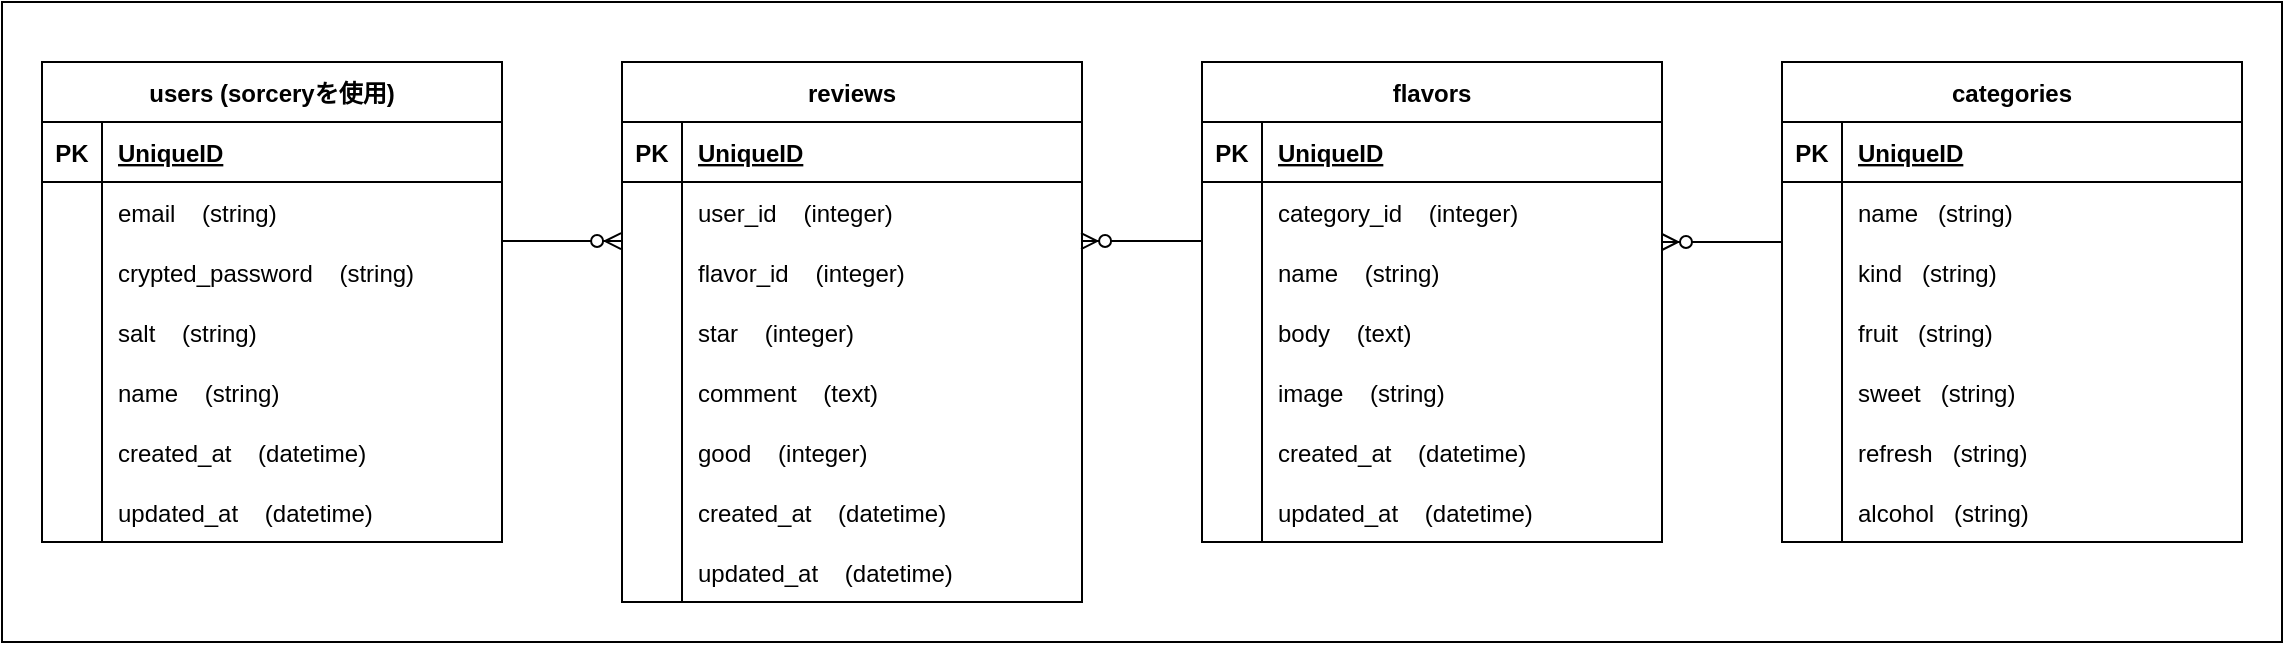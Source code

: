 <mxfile version="16.4.5" type="google"><diagram id="pyQnsarluznxmNqSWdu6" name="ページ1"><mxGraphModel dx="2033" dy="695" grid="1" gridSize="10" guides="1" tooltips="1" connect="1" arrows="1" fold="1" page="1" pageScale="1" pageWidth="850" pageHeight="1100" math="0" shadow="0"><root><mxCell id="0"/><mxCell id="1" parent="0"/><mxCell id="0B9AMl10x7TVLz3s3YBJ-32" value="" style="rounded=0;whiteSpace=wrap;html=1;" parent="1" vertex="1"><mxGeometry x="-720" y="200" width="1140" height="320" as="geometry"/></mxCell><mxCell id="3UgFdCjBH6M-l3Sjfm5i-1" value="users (sorceryを使用)" style="shape=table;startSize=30;container=1;collapsible=1;childLayout=tableLayout;fixedRows=1;rowLines=0;fontStyle=1;align=center;resizeLast=1;" parent="1" vertex="1"><mxGeometry x="-700" y="230" width="230" height="240" as="geometry"/></mxCell><mxCell id="3UgFdCjBH6M-l3Sjfm5i-2" value="" style="shape=tableRow;horizontal=0;startSize=0;swimlaneHead=0;swimlaneBody=0;fillColor=none;collapsible=0;dropTarget=0;points=[[0,0.5],[1,0.5]];portConstraint=eastwest;top=0;left=0;right=0;bottom=1;" parent="3UgFdCjBH6M-l3Sjfm5i-1" vertex="1"><mxGeometry y="30" width="230" height="30" as="geometry"/></mxCell><mxCell id="3UgFdCjBH6M-l3Sjfm5i-3" value="PK" style="shape=partialRectangle;connectable=0;fillColor=none;top=0;left=0;bottom=0;right=0;fontStyle=1;overflow=hidden;" parent="3UgFdCjBH6M-l3Sjfm5i-2" vertex="1"><mxGeometry width="30" height="30" as="geometry"><mxRectangle width="30" height="30" as="alternateBounds"/></mxGeometry></mxCell><mxCell id="3UgFdCjBH6M-l3Sjfm5i-4" value="UniqueID" style="shape=partialRectangle;connectable=0;fillColor=none;top=0;left=0;bottom=0;right=0;align=left;spacingLeft=6;fontStyle=5;overflow=hidden;" parent="3UgFdCjBH6M-l3Sjfm5i-2" vertex="1"><mxGeometry x="30" width="200" height="30" as="geometry"><mxRectangle width="200" height="30" as="alternateBounds"/></mxGeometry></mxCell><mxCell id="3UgFdCjBH6M-l3Sjfm5i-5" value="" style="shape=tableRow;horizontal=0;startSize=0;swimlaneHead=0;swimlaneBody=0;fillColor=none;collapsible=0;dropTarget=0;points=[[0,0.5],[1,0.5]];portConstraint=eastwest;top=0;left=0;right=0;bottom=0;" parent="3UgFdCjBH6M-l3Sjfm5i-1" vertex="1"><mxGeometry y="60" width="230" height="30" as="geometry"/></mxCell><mxCell id="3UgFdCjBH6M-l3Sjfm5i-6" value="" style="shape=partialRectangle;connectable=0;fillColor=none;top=0;left=0;bottom=0;right=0;editable=1;overflow=hidden;" parent="3UgFdCjBH6M-l3Sjfm5i-5" vertex="1"><mxGeometry width="30" height="30" as="geometry"><mxRectangle width="30" height="30" as="alternateBounds"/></mxGeometry></mxCell><mxCell id="3UgFdCjBH6M-l3Sjfm5i-7" value="email    (string)" style="shape=partialRectangle;connectable=0;fillColor=none;top=0;left=0;bottom=0;right=0;align=left;spacingLeft=6;overflow=hidden;" parent="3UgFdCjBH6M-l3Sjfm5i-5" vertex="1"><mxGeometry x="30" width="200" height="30" as="geometry"><mxRectangle width="200" height="30" as="alternateBounds"/></mxGeometry></mxCell><mxCell id="3UgFdCjBH6M-l3Sjfm5i-8" value="" style="shape=tableRow;horizontal=0;startSize=0;swimlaneHead=0;swimlaneBody=0;fillColor=none;collapsible=0;dropTarget=0;points=[[0,0.5],[1,0.5]];portConstraint=eastwest;top=0;left=0;right=0;bottom=0;" parent="3UgFdCjBH6M-l3Sjfm5i-1" vertex="1"><mxGeometry y="90" width="230" height="30" as="geometry"/></mxCell><mxCell id="3UgFdCjBH6M-l3Sjfm5i-9" value="" style="shape=partialRectangle;connectable=0;fillColor=none;top=0;left=0;bottom=0;right=0;editable=1;overflow=hidden;" parent="3UgFdCjBH6M-l3Sjfm5i-8" vertex="1"><mxGeometry width="30" height="30" as="geometry"><mxRectangle width="30" height="30" as="alternateBounds"/></mxGeometry></mxCell><mxCell id="3UgFdCjBH6M-l3Sjfm5i-10" value="crypted_password    (string)" style="shape=partialRectangle;connectable=0;fillColor=none;top=0;left=0;bottom=0;right=0;align=left;spacingLeft=6;overflow=hidden;" parent="3UgFdCjBH6M-l3Sjfm5i-8" vertex="1"><mxGeometry x="30" width="200" height="30" as="geometry"><mxRectangle width="200" height="30" as="alternateBounds"/></mxGeometry></mxCell><mxCell id="3UgFdCjBH6M-l3Sjfm5i-11" value="" style="shape=tableRow;horizontal=0;startSize=0;swimlaneHead=0;swimlaneBody=0;fillColor=none;collapsible=0;dropTarget=0;points=[[0,0.5],[1,0.5]];portConstraint=eastwest;top=0;left=0;right=0;bottom=0;" parent="3UgFdCjBH6M-l3Sjfm5i-1" vertex="1"><mxGeometry y="120" width="230" height="30" as="geometry"/></mxCell><mxCell id="3UgFdCjBH6M-l3Sjfm5i-12" value="" style="shape=partialRectangle;connectable=0;fillColor=none;top=0;left=0;bottom=0;right=0;editable=1;overflow=hidden;" parent="3UgFdCjBH6M-l3Sjfm5i-11" vertex="1"><mxGeometry width="30" height="30" as="geometry"><mxRectangle width="30" height="30" as="alternateBounds"/></mxGeometry></mxCell><mxCell id="3UgFdCjBH6M-l3Sjfm5i-13" value="salt    (string)" style="shape=partialRectangle;connectable=0;fillColor=none;top=0;left=0;bottom=0;right=0;align=left;spacingLeft=6;overflow=hidden;" parent="3UgFdCjBH6M-l3Sjfm5i-11" vertex="1"><mxGeometry x="30" width="200" height="30" as="geometry"><mxRectangle width="200" height="30" as="alternateBounds"/></mxGeometry></mxCell><mxCell id="3UgFdCjBH6M-l3Sjfm5i-14" value="" style="shape=tableRow;horizontal=0;startSize=0;swimlaneHead=0;swimlaneBody=0;fillColor=none;collapsible=0;dropTarget=0;points=[[0,0.5],[1,0.5]];portConstraint=eastwest;top=0;left=0;right=0;bottom=0;" parent="3UgFdCjBH6M-l3Sjfm5i-1" vertex="1"><mxGeometry y="150" width="230" height="30" as="geometry"/></mxCell><mxCell id="3UgFdCjBH6M-l3Sjfm5i-15" value="" style="shape=partialRectangle;connectable=0;fillColor=none;top=0;left=0;bottom=0;right=0;editable=1;overflow=hidden;" parent="3UgFdCjBH6M-l3Sjfm5i-14" vertex="1"><mxGeometry width="30" height="30" as="geometry"><mxRectangle width="30" height="30" as="alternateBounds"/></mxGeometry></mxCell><mxCell id="3UgFdCjBH6M-l3Sjfm5i-16" value="name    (string)" style="shape=partialRectangle;connectable=0;fillColor=none;top=0;left=0;bottom=0;right=0;align=left;spacingLeft=6;overflow=hidden;" parent="3UgFdCjBH6M-l3Sjfm5i-14" vertex="1"><mxGeometry x="30" width="200" height="30" as="geometry"><mxRectangle width="200" height="30" as="alternateBounds"/></mxGeometry></mxCell><mxCell id="3UgFdCjBH6M-l3Sjfm5i-17" value="" style="shape=tableRow;horizontal=0;startSize=0;swimlaneHead=0;swimlaneBody=0;fillColor=none;collapsible=0;dropTarget=0;points=[[0,0.5],[1,0.5]];portConstraint=eastwest;top=0;left=0;right=0;bottom=0;" parent="3UgFdCjBH6M-l3Sjfm5i-1" vertex="1"><mxGeometry y="180" width="230" height="30" as="geometry"/></mxCell><mxCell id="3UgFdCjBH6M-l3Sjfm5i-18" value="" style="shape=partialRectangle;connectable=0;fillColor=none;top=0;left=0;bottom=0;right=0;editable=1;overflow=hidden;" parent="3UgFdCjBH6M-l3Sjfm5i-17" vertex="1"><mxGeometry width="30" height="30" as="geometry"><mxRectangle width="30" height="30" as="alternateBounds"/></mxGeometry></mxCell><mxCell id="3UgFdCjBH6M-l3Sjfm5i-19" value="created_at    (datetime)" style="shape=partialRectangle;connectable=0;fillColor=none;top=0;left=0;bottom=0;right=0;align=left;spacingLeft=6;overflow=hidden;" parent="3UgFdCjBH6M-l3Sjfm5i-17" vertex="1"><mxGeometry x="30" width="200" height="30" as="geometry"><mxRectangle width="200" height="30" as="alternateBounds"/></mxGeometry></mxCell><mxCell id="3UgFdCjBH6M-l3Sjfm5i-20" value="" style="shape=tableRow;horizontal=0;startSize=0;swimlaneHead=0;swimlaneBody=0;fillColor=none;collapsible=0;dropTarget=0;points=[[0,0.5],[1,0.5]];portConstraint=eastwest;top=0;left=0;right=0;bottom=0;" parent="3UgFdCjBH6M-l3Sjfm5i-1" vertex="1"><mxGeometry y="210" width="230" height="30" as="geometry"/></mxCell><mxCell id="3UgFdCjBH6M-l3Sjfm5i-21" value="" style="shape=partialRectangle;connectable=0;fillColor=none;top=0;left=0;bottom=0;right=0;editable=1;overflow=hidden;" parent="3UgFdCjBH6M-l3Sjfm5i-20" vertex="1"><mxGeometry width="30" height="30" as="geometry"><mxRectangle width="30" height="30" as="alternateBounds"/></mxGeometry></mxCell><mxCell id="3UgFdCjBH6M-l3Sjfm5i-22" value="updated_at    (datetime)" style="shape=partialRectangle;connectable=0;fillColor=none;top=0;left=0;bottom=0;right=0;align=left;spacingLeft=6;overflow=hidden;" parent="3UgFdCjBH6M-l3Sjfm5i-20" vertex="1"><mxGeometry x="30" width="200" height="30" as="geometry"><mxRectangle width="200" height="30" as="alternateBounds"/></mxGeometry></mxCell><mxCell id="3UgFdCjBH6M-l3Sjfm5i-23" value="reviews" style="shape=table;startSize=30;container=1;collapsible=1;childLayout=tableLayout;fixedRows=1;rowLines=0;fontStyle=1;align=center;resizeLast=1;" parent="1" vertex="1"><mxGeometry x="-410" y="230" width="230" height="270" as="geometry"/></mxCell><mxCell id="3UgFdCjBH6M-l3Sjfm5i-24" value="" style="shape=tableRow;horizontal=0;startSize=0;swimlaneHead=0;swimlaneBody=0;fillColor=none;collapsible=0;dropTarget=0;points=[[0,0.5],[1,0.5]];portConstraint=eastwest;top=0;left=0;right=0;bottom=1;" parent="3UgFdCjBH6M-l3Sjfm5i-23" vertex="1"><mxGeometry y="30" width="230" height="30" as="geometry"/></mxCell><mxCell id="3UgFdCjBH6M-l3Sjfm5i-25" value="PK" style="shape=partialRectangle;connectable=0;fillColor=none;top=0;left=0;bottom=0;right=0;fontStyle=1;overflow=hidden;" parent="3UgFdCjBH6M-l3Sjfm5i-24" vertex="1"><mxGeometry width="30" height="30" as="geometry"><mxRectangle width="30" height="30" as="alternateBounds"/></mxGeometry></mxCell><mxCell id="3UgFdCjBH6M-l3Sjfm5i-26" value="UniqueID" style="shape=partialRectangle;connectable=0;fillColor=none;top=0;left=0;bottom=0;right=0;align=left;spacingLeft=6;fontStyle=5;overflow=hidden;" parent="3UgFdCjBH6M-l3Sjfm5i-24" vertex="1"><mxGeometry x="30" width="200" height="30" as="geometry"><mxRectangle width="200" height="30" as="alternateBounds"/></mxGeometry></mxCell><mxCell id="3UgFdCjBH6M-l3Sjfm5i-27" value="" style="shape=tableRow;horizontal=0;startSize=0;swimlaneHead=0;swimlaneBody=0;fillColor=none;collapsible=0;dropTarget=0;points=[[0,0.5],[1,0.5]];portConstraint=eastwest;top=0;left=0;right=0;bottom=0;" parent="3UgFdCjBH6M-l3Sjfm5i-23" vertex="1"><mxGeometry y="60" width="230" height="30" as="geometry"/></mxCell><mxCell id="3UgFdCjBH6M-l3Sjfm5i-28" value="" style="shape=partialRectangle;connectable=0;fillColor=none;top=0;left=0;bottom=0;right=0;editable=1;overflow=hidden;" parent="3UgFdCjBH6M-l3Sjfm5i-27" vertex="1"><mxGeometry width="30" height="30" as="geometry"><mxRectangle width="30" height="30" as="alternateBounds"/></mxGeometry></mxCell><mxCell id="3UgFdCjBH6M-l3Sjfm5i-29" value="user_id    (integer)" style="shape=partialRectangle;connectable=0;fillColor=none;top=0;left=0;bottom=0;right=0;align=left;spacingLeft=6;overflow=hidden;" parent="3UgFdCjBH6M-l3Sjfm5i-27" vertex="1"><mxGeometry x="30" width="200" height="30" as="geometry"><mxRectangle width="200" height="30" as="alternateBounds"/></mxGeometry></mxCell><mxCell id="3UgFdCjBH6M-l3Sjfm5i-162" value="" style="shape=tableRow;horizontal=0;startSize=0;swimlaneHead=0;swimlaneBody=0;fillColor=none;collapsible=0;dropTarget=0;points=[[0,0.5],[1,0.5]];portConstraint=eastwest;top=0;left=0;right=0;bottom=0;" parent="3UgFdCjBH6M-l3Sjfm5i-23" vertex="1"><mxGeometry y="90" width="230" height="30" as="geometry"/></mxCell><mxCell id="3UgFdCjBH6M-l3Sjfm5i-163" value="" style="shape=partialRectangle;connectable=0;fillColor=none;top=0;left=0;bottom=0;right=0;editable=1;overflow=hidden;" parent="3UgFdCjBH6M-l3Sjfm5i-162" vertex="1"><mxGeometry width="30" height="30" as="geometry"><mxRectangle width="30" height="30" as="alternateBounds"/></mxGeometry></mxCell><mxCell id="3UgFdCjBH6M-l3Sjfm5i-164" value="flavor_id    (integer)" style="shape=partialRectangle;connectable=0;fillColor=none;top=0;left=0;bottom=0;right=0;align=left;spacingLeft=6;overflow=hidden;" parent="3UgFdCjBH6M-l3Sjfm5i-162" vertex="1"><mxGeometry x="30" width="200" height="30" as="geometry"><mxRectangle width="200" height="30" as="alternateBounds"/></mxGeometry></mxCell><mxCell id="3UgFdCjBH6M-l3Sjfm5i-30" value="" style="shape=tableRow;horizontal=0;startSize=0;swimlaneHead=0;swimlaneBody=0;fillColor=none;collapsible=0;dropTarget=0;points=[[0,0.5],[1,0.5]];portConstraint=eastwest;top=0;left=0;right=0;bottom=0;" parent="3UgFdCjBH6M-l3Sjfm5i-23" vertex="1"><mxGeometry y="120" width="230" height="30" as="geometry"/></mxCell><mxCell id="3UgFdCjBH6M-l3Sjfm5i-31" value="" style="shape=partialRectangle;connectable=0;fillColor=none;top=0;left=0;bottom=0;right=0;editable=1;overflow=hidden;" parent="3UgFdCjBH6M-l3Sjfm5i-30" vertex="1"><mxGeometry width="30" height="30" as="geometry"><mxRectangle width="30" height="30" as="alternateBounds"/></mxGeometry></mxCell><mxCell id="3UgFdCjBH6M-l3Sjfm5i-32" value="star    (integer)" style="shape=partialRectangle;connectable=0;fillColor=none;top=0;left=0;bottom=0;right=0;align=left;spacingLeft=6;overflow=hidden;" parent="3UgFdCjBH6M-l3Sjfm5i-30" vertex="1"><mxGeometry x="30" width="200" height="30" as="geometry"><mxRectangle width="200" height="30" as="alternateBounds"/></mxGeometry></mxCell><mxCell id="3UgFdCjBH6M-l3Sjfm5i-33" value="" style="shape=tableRow;horizontal=0;startSize=0;swimlaneHead=0;swimlaneBody=0;fillColor=none;collapsible=0;dropTarget=0;points=[[0,0.5],[1,0.5]];portConstraint=eastwest;top=0;left=0;right=0;bottom=0;" parent="3UgFdCjBH6M-l3Sjfm5i-23" vertex="1"><mxGeometry y="150" width="230" height="30" as="geometry"/></mxCell><mxCell id="3UgFdCjBH6M-l3Sjfm5i-34" value="" style="shape=partialRectangle;connectable=0;fillColor=none;top=0;left=0;bottom=0;right=0;editable=1;overflow=hidden;" parent="3UgFdCjBH6M-l3Sjfm5i-33" vertex="1"><mxGeometry width="30" height="30" as="geometry"><mxRectangle width="30" height="30" as="alternateBounds"/></mxGeometry></mxCell><mxCell id="3UgFdCjBH6M-l3Sjfm5i-35" value="comment    (text)" style="shape=partialRectangle;connectable=0;fillColor=none;top=0;left=0;bottom=0;right=0;align=left;spacingLeft=6;overflow=hidden;" parent="3UgFdCjBH6M-l3Sjfm5i-33" vertex="1"><mxGeometry x="30" width="200" height="30" as="geometry"><mxRectangle width="200" height="30" as="alternateBounds"/></mxGeometry></mxCell><mxCell id="KPNPJ7cwacLhnNweOB_g-2" value="" style="shape=tableRow;horizontal=0;startSize=0;swimlaneHead=0;swimlaneBody=0;fillColor=none;collapsible=0;dropTarget=0;points=[[0,0.5],[1,0.5]];portConstraint=eastwest;top=0;left=0;right=0;bottom=0;" parent="3UgFdCjBH6M-l3Sjfm5i-23" vertex="1"><mxGeometry y="180" width="230" height="30" as="geometry"/></mxCell><mxCell id="KPNPJ7cwacLhnNweOB_g-3" value="" style="shape=partialRectangle;connectable=0;fillColor=none;top=0;left=0;bottom=0;right=0;editable=1;overflow=hidden;" parent="KPNPJ7cwacLhnNweOB_g-2" vertex="1"><mxGeometry width="30" height="30" as="geometry"><mxRectangle width="30" height="30" as="alternateBounds"/></mxGeometry></mxCell><mxCell id="KPNPJ7cwacLhnNweOB_g-4" value="good    (integer)" style="shape=partialRectangle;connectable=0;fillColor=none;top=0;left=0;bottom=0;right=0;align=left;spacingLeft=6;overflow=hidden;" parent="KPNPJ7cwacLhnNweOB_g-2" vertex="1"><mxGeometry x="30" width="200" height="30" as="geometry"><mxRectangle width="200" height="30" as="alternateBounds"/></mxGeometry></mxCell><mxCell id="pmSXeLYcrV_QseaVhzgW-1" value="" style="shape=tableRow;horizontal=0;startSize=0;swimlaneHead=0;swimlaneBody=0;fillColor=none;collapsible=0;dropTarget=0;points=[[0,0.5],[1,0.5]];portConstraint=eastwest;top=0;left=0;right=0;bottom=0;" parent="3UgFdCjBH6M-l3Sjfm5i-23" vertex="1"><mxGeometry y="210" width="230" height="30" as="geometry"/></mxCell><mxCell id="pmSXeLYcrV_QseaVhzgW-2" value="" style="shape=partialRectangle;connectable=0;fillColor=none;top=0;left=0;bottom=0;right=0;editable=1;overflow=hidden;" parent="pmSXeLYcrV_QseaVhzgW-1" vertex="1"><mxGeometry width="30" height="30" as="geometry"><mxRectangle width="30" height="30" as="alternateBounds"/></mxGeometry></mxCell><mxCell id="pmSXeLYcrV_QseaVhzgW-3" value="created_at    (datetime)" style="shape=partialRectangle;connectable=0;fillColor=none;top=0;left=0;bottom=0;right=0;align=left;spacingLeft=6;overflow=hidden;" parent="pmSXeLYcrV_QseaVhzgW-1" vertex="1"><mxGeometry x="30" width="200" height="30" as="geometry"><mxRectangle width="200" height="30" as="alternateBounds"/></mxGeometry></mxCell><mxCell id="pmSXeLYcrV_QseaVhzgW-4" value="" style="shape=tableRow;horizontal=0;startSize=0;swimlaneHead=0;swimlaneBody=0;fillColor=none;collapsible=0;dropTarget=0;points=[[0,0.5],[1,0.5]];portConstraint=eastwest;top=0;left=0;right=0;bottom=0;" parent="3UgFdCjBH6M-l3Sjfm5i-23" vertex="1"><mxGeometry y="240" width="230" height="30" as="geometry"/></mxCell><mxCell id="pmSXeLYcrV_QseaVhzgW-5" value="" style="shape=partialRectangle;connectable=0;fillColor=none;top=0;left=0;bottom=0;right=0;editable=1;overflow=hidden;" parent="pmSXeLYcrV_QseaVhzgW-4" vertex="1"><mxGeometry width="30" height="30" as="geometry"><mxRectangle width="30" height="30" as="alternateBounds"/></mxGeometry></mxCell><mxCell id="pmSXeLYcrV_QseaVhzgW-6" value="updated_at    (datetime)" style="shape=partialRectangle;connectable=0;fillColor=none;top=0;left=0;bottom=0;right=0;align=left;spacingLeft=6;overflow=hidden;" parent="pmSXeLYcrV_QseaVhzgW-4" vertex="1"><mxGeometry x="30" width="200" height="30" as="geometry"><mxRectangle width="200" height="30" as="alternateBounds"/></mxGeometry></mxCell><mxCell id="3UgFdCjBH6M-l3Sjfm5i-80" value="flavors" style="shape=table;startSize=30;container=1;collapsible=1;childLayout=tableLayout;fixedRows=1;rowLines=0;fontStyle=1;align=center;resizeLast=1;" parent="1" vertex="1"><mxGeometry x="-120" y="230" width="230" height="240" as="geometry"/></mxCell><mxCell id="3UgFdCjBH6M-l3Sjfm5i-81" value="" style="shape=tableRow;horizontal=0;startSize=0;swimlaneHead=0;swimlaneBody=0;fillColor=none;collapsible=0;dropTarget=0;points=[[0,0.5],[1,0.5]];portConstraint=eastwest;top=0;left=0;right=0;bottom=1;" parent="3UgFdCjBH6M-l3Sjfm5i-80" vertex="1"><mxGeometry y="30" width="230" height="30" as="geometry"/></mxCell><mxCell id="3UgFdCjBH6M-l3Sjfm5i-82" value="PK" style="shape=partialRectangle;connectable=0;fillColor=none;top=0;left=0;bottom=0;right=0;fontStyle=1;overflow=hidden;" parent="3UgFdCjBH6M-l3Sjfm5i-81" vertex="1"><mxGeometry width="30" height="30" as="geometry"><mxRectangle width="30" height="30" as="alternateBounds"/></mxGeometry></mxCell><mxCell id="3UgFdCjBH6M-l3Sjfm5i-83" value="UniqueID" style="shape=partialRectangle;connectable=0;fillColor=none;top=0;left=0;bottom=0;right=0;align=left;spacingLeft=6;fontStyle=5;overflow=hidden;" parent="3UgFdCjBH6M-l3Sjfm5i-81" vertex="1"><mxGeometry x="30" width="200" height="30" as="geometry"><mxRectangle width="200" height="30" as="alternateBounds"/></mxGeometry></mxCell><mxCell id="3UgFdCjBH6M-l3Sjfm5i-84" value="" style="shape=tableRow;horizontal=0;startSize=0;swimlaneHead=0;swimlaneBody=0;fillColor=none;collapsible=0;dropTarget=0;points=[[0,0.5],[1,0.5]];portConstraint=eastwest;top=0;left=0;right=0;bottom=0;" parent="3UgFdCjBH6M-l3Sjfm5i-80" vertex="1"><mxGeometry y="60" width="230" height="30" as="geometry"/></mxCell><mxCell id="3UgFdCjBH6M-l3Sjfm5i-85" value="" style="shape=partialRectangle;connectable=0;fillColor=none;top=0;left=0;bottom=0;right=0;editable=1;overflow=hidden;" parent="3UgFdCjBH6M-l3Sjfm5i-84" vertex="1"><mxGeometry width="30" height="30" as="geometry"><mxRectangle width="30" height="30" as="alternateBounds"/></mxGeometry></mxCell><mxCell id="3UgFdCjBH6M-l3Sjfm5i-86" value="category_id    (integer)" style="shape=partialRectangle;connectable=0;fillColor=none;top=0;left=0;bottom=0;right=0;align=left;spacingLeft=6;overflow=hidden;" parent="3UgFdCjBH6M-l3Sjfm5i-84" vertex="1"><mxGeometry x="30" width="200" height="30" as="geometry"><mxRectangle width="200" height="30" as="alternateBounds"/></mxGeometry></mxCell><mxCell id="pmSXeLYcrV_QseaVhzgW-7" value="" style="shape=tableRow;horizontal=0;startSize=0;swimlaneHead=0;swimlaneBody=0;fillColor=none;collapsible=0;dropTarget=0;points=[[0,0.5],[1,0.5]];portConstraint=eastwest;top=0;left=0;right=0;bottom=0;" parent="3UgFdCjBH6M-l3Sjfm5i-80" vertex="1"><mxGeometry y="90" width="230" height="30" as="geometry"/></mxCell><mxCell id="pmSXeLYcrV_QseaVhzgW-8" value="" style="shape=partialRectangle;connectable=0;fillColor=none;top=0;left=0;bottom=0;right=0;editable=1;overflow=hidden;" parent="pmSXeLYcrV_QseaVhzgW-7" vertex="1"><mxGeometry width="30" height="30" as="geometry"><mxRectangle width="30" height="30" as="alternateBounds"/></mxGeometry></mxCell><mxCell id="pmSXeLYcrV_QseaVhzgW-9" value="name    (string)" style="shape=partialRectangle;connectable=0;fillColor=none;top=0;left=0;bottom=0;right=0;align=left;spacingLeft=6;overflow=hidden;" parent="pmSXeLYcrV_QseaVhzgW-7" vertex="1"><mxGeometry x="30" width="200" height="30" as="geometry"><mxRectangle width="200" height="30" as="alternateBounds"/></mxGeometry></mxCell><mxCell id="3UgFdCjBH6M-l3Sjfm5i-96" value="" style="shape=tableRow;horizontal=0;startSize=0;swimlaneHead=0;swimlaneBody=0;fillColor=none;collapsible=0;dropTarget=0;points=[[0,0.5],[1,0.5]];portConstraint=eastwest;top=0;left=0;right=0;bottom=0;" parent="3UgFdCjBH6M-l3Sjfm5i-80" vertex="1"><mxGeometry y="120" width="230" height="30" as="geometry"/></mxCell><mxCell id="3UgFdCjBH6M-l3Sjfm5i-97" value="" style="shape=partialRectangle;connectable=0;fillColor=none;top=0;left=0;bottom=0;right=0;editable=1;overflow=hidden;" parent="3UgFdCjBH6M-l3Sjfm5i-96" vertex="1"><mxGeometry width="30" height="30" as="geometry"><mxRectangle width="30" height="30" as="alternateBounds"/></mxGeometry></mxCell><mxCell id="3UgFdCjBH6M-l3Sjfm5i-98" value="body    (text)" style="shape=partialRectangle;connectable=0;fillColor=none;top=0;left=0;bottom=0;right=0;align=left;spacingLeft=6;overflow=hidden;" parent="3UgFdCjBH6M-l3Sjfm5i-96" vertex="1"><mxGeometry x="30" width="200" height="30" as="geometry"><mxRectangle width="200" height="30" as="alternateBounds"/></mxGeometry></mxCell><mxCell id="3UgFdCjBH6M-l3Sjfm5i-99" value="" style="shape=tableRow;horizontal=0;startSize=0;swimlaneHead=0;swimlaneBody=0;fillColor=none;collapsible=0;dropTarget=0;points=[[0,0.5],[1,0.5]];portConstraint=eastwest;top=0;left=0;right=0;bottom=0;" parent="3UgFdCjBH6M-l3Sjfm5i-80" vertex="1"><mxGeometry y="150" width="230" height="30" as="geometry"/></mxCell><mxCell id="3UgFdCjBH6M-l3Sjfm5i-100" value="" style="shape=partialRectangle;connectable=0;fillColor=none;top=0;left=0;bottom=0;right=0;editable=1;overflow=hidden;" parent="3UgFdCjBH6M-l3Sjfm5i-99" vertex="1"><mxGeometry width="30" height="30" as="geometry"><mxRectangle width="30" height="30" as="alternateBounds"/></mxGeometry></mxCell><mxCell id="3UgFdCjBH6M-l3Sjfm5i-101" value="image    (string)" style="shape=partialRectangle;connectable=0;fillColor=none;top=0;left=0;bottom=0;right=0;align=left;spacingLeft=6;overflow=hidden;" parent="3UgFdCjBH6M-l3Sjfm5i-99" vertex="1"><mxGeometry x="30" width="200" height="30" as="geometry"><mxRectangle width="200" height="30" as="alternateBounds"/></mxGeometry></mxCell><mxCell id="0B9AMl10x7TVLz3s3YBJ-20" style="shape=tableRow;horizontal=0;startSize=0;swimlaneHead=0;swimlaneBody=0;fillColor=none;collapsible=0;dropTarget=0;points=[[0,0.5],[1,0.5]];portConstraint=eastwest;top=0;left=0;right=0;bottom=0;" parent="3UgFdCjBH6M-l3Sjfm5i-80" vertex="1"><mxGeometry y="180" width="230" height="30" as="geometry"/></mxCell><mxCell id="0B9AMl10x7TVLz3s3YBJ-21" style="shape=partialRectangle;connectable=0;fillColor=none;top=0;left=0;bottom=0;right=0;editable=1;overflow=hidden;" parent="0B9AMl10x7TVLz3s3YBJ-20" vertex="1"><mxGeometry width="30" height="30" as="geometry"><mxRectangle width="30" height="30" as="alternateBounds"/></mxGeometry></mxCell><mxCell id="0B9AMl10x7TVLz3s3YBJ-22" value="created_at    (datetime)" style="shape=partialRectangle;connectable=0;fillColor=none;top=0;left=0;bottom=0;right=0;align=left;spacingLeft=6;overflow=hidden;" parent="0B9AMl10x7TVLz3s3YBJ-20" vertex="1"><mxGeometry x="30" width="200" height="30" as="geometry"><mxRectangle width="200" height="30" as="alternateBounds"/></mxGeometry></mxCell><mxCell id="0B9AMl10x7TVLz3s3YBJ-23" style="shape=tableRow;horizontal=0;startSize=0;swimlaneHead=0;swimlaneBody=0;fillColor=none;collapsible=0;dropTarget=0;points=[[0,0.5],[1,0.5]];portConstraint=eastwest;top=0;left=0;right=0;bottom=0;" parent="3UgFdCjBH6M-l3Sjfm5i-80" vertex="1"><mxGeometry y="210" width="230" height="30" as="geometry"/></mxCell><mxCell id="0B9AMl10x7TVLz3s3YBJ-24" style="shape=partialRectangle;connectable=0;fillColor=none;top=0;left=0;bottom=0;right=0;editable=1;overflow=hidden;" parent="0B9AMl10x7TVLz3s3YBJ-23" vertex="1"><mxGeometry width="30" height="30" as="geometry"><mxRectangle width="30" height="30" as="alternateBounds"/></mxGeometry></mxCell><mxCell id="0B9AMl10x7TVLz3s3YBJ-25" value="updated_at    (datetime)" style="shape=partialRectangle;connectable=0;fillColor=none;top=0;left=0;bottom=0;right=0;align=left;spacingLeft=6;overflow=hidden;" parent="0B9AMl10x7TVLz3s3YBJ-23" vertex="1"><mxGeometry x="30" width="200" height="30" as="geometry"><mxRectangle width="200" height="30" as="alternateBounds"/></mxGeometry></mxCell><mxCell id="pmSXeLYcrV_QseaVhzgW-13" value="categories" style="shape=table;startSize=30;container=1;collapsible=1;childLayout=tableLayout;fixedRows=1;rowLines=0;fontStyle=1;align=center;resizeLast=1;" parent="1" vertex="1"><mxGeometry x="170" y="230" width="230" height="240" as="geometry"/></mxCell><mxCell id="pmSXeLYcrV_QseaVhzgW-14" value="" style="shape=tableRow;horizontal=0;startSize=0;swimlaneHead=0;swimlaneBody=0;fillColor=none;collapsible=0;dropTarget=0;points=[[0,0.5],[1,0.5]];portConstraint=eastwest;top=0;left=0;right=0;bottom=1;" parent="pmSXeLYcrV_QseaVhzgW-13" vertex="1"><mxGeometry y="30" width="230" height="30" as="geometry"/></mxCell><mxCell id="pmSXeLYcrV_QseaVhzgW-15" value="PK" style="shape=partialRectangle;connectable=0;fillColor=none;top=0;left=0;bottom=0;right=0;fontStyle=1;overflow=hidden;" parent="pmSXeLYcrV_QseaVhzgW-14" vertex="1"><mxGeometry width="30" height="30" as="geometry"><mxRectangle width="30" height="30" as="alternateBounds"/></mxGeometry></mxCell><mxCell id="pmSXeLYcrV_QseaVhzgW-16" value="UniqueID" style="shape=partialRectangle;connectable=0;fillColor=none;top=0;left=0;bottom=0;right=0;align=left;spacingLeft=6;fontStyle=5;overflow=hidden;" parent="pmSXeLYcrV_QseaVhzgW-14" vertex="1"><mxGeometry x="30" width="200" height="30" as="geometry"><mxRectangle width="200" height="30" as="alternateBounds"/></mxGeometry></mxCell><mxCell id="pmSXeLYcrV_QseaVhzgW-17" value="" style="shape=tableRow;horizontal=0;startSize=0;swimlaneHead=0;swimlaneBody=0;fillColor=none;collapsible=0;dropTarget=0;points=[[0,0.5],[1,0.5]];portConstraint=eastwest;top=0;left=0;right=0;bottom=0;" parent="pmSXeLYcrV_QseaVhzgW-13" vertex="1"><mxGeometry y="60" width="230" height="30" as="geometry"/></mxCell><mxCell id="pmSXeLYcrV_QseaVhzgW-18" value="" style="shape=partialRectangle;connectable=0;fillColor=none;top=0;left=0;bottom=0;right=0;editable=1;overflow=hidden;" parent="pmSXeLYcrV_QseaVhzgW-17" vertex="1"><mxGeometry width="30" height="30" as="geometry"><mxRectangle width="30" height="30" as="alternateBounds"/></mxGeometry></mxCell><mxCell id="pmSXeLYcrV_QseaVhzgW-19" value="name   (string)" style="shape=partialRectangle;connectable=0;fillColor=none;top=0;left=0;bottom=0;right=0;align=left;spacingLeft=6;overflow=hidden;" parent="pmSXeLYcrV_QseaVhzgW-17" vertex="1"><mxGeometry x="30" width="200" height="30" as="geometry"><mxRectangle width="200" height="30" as="alternateBounds"/></mxGeometry></mxCell><mxCell id="pmSXeLYcrV_QseaVhzgW-20" value="" style="shape=tableRow;horizontal=0;startSize=0;swimlaneHead=0;swimlaneBody=0;fillColor=none;collapsible=0;dropTarget=0;points=[[0,0.5],[1,0.5]];portConstraint=eastwest;top=0;left=0;right=0;bottom=0;" parent="pmSXeLYcrV_QseaVhzgW-13" vertex="1"><mxGeometry y="90" width="230" height="30" as="geometry"/></mxCell><mxCell id="pmSXeLYcrV_QseaVhzgW-21" value="" style="shape=partialRectangle;connectable=0;fillColor=none;top=0;left=0;bottom=0;right=0;editable=1;overflow=hidden;" parent="pmSXeLYcrV_QseaVhzgW-20" vertex="1"><mxGeometry width="30" height="30" as="geometry"><mxRectangle width="30" height="30" as="alternateBounds"/></mxGeometry></mxCell><mxCell id="pmSXeLYcrV_QseaVhzgW-22" value="kind   (string)" style="shape=partialRectangle;connectable=0;fillColor=none;top=0;left=0;bottom=0;right=0;align=left;spacingLeft=6;overflow=hidden;" parent="pmSXeLYcrV_QseaVhzgW-20" vertex="1"><mxGeometry x="30" width="200" height="30" as="geometry"><mxRectangle width="200" height="30" as="alternateBounds"/></mxGeometry></mxCell><mxCell id="pmSXeLYcrV_QseaVhzgW-23" value="" style="shape=tableRow;horizontal=0;startSize=0;swimlaneHead=0;swimlaneBody=0;fillColor=none;collapsible=0;dropTarget=0;points=[[0,0.5],[1,0.5]];portConstraint=eastwest;top=0;left=0;right=0;bottom=0;" parent="pmSXeLYcrV_QseaVhzgW-13" vertex="1"><mxGeometry y="120" width="230" height="30" as="geometry"/></mxCell><mxCell id="pmSXeLYcrV_QseaVhzgW-24" value="" style="shape=partialRectangle;connectable=0;fillColor=none;top=0;left=0;bottom=0;right=0;editable=1;overflow=hidden;" parent="pmSXeLYcrV_QseaVhzgW-23" vertex="1"><mxGeometry width="30" height="30" as="geometry"><mxRectangle width="30" height="30" as="alternateBounds"/></mxGeometry></mxCell><mxCell id="pmSXeLYcrV_QseaVhzgW-25" value="fruit   (string)" style="shape=partialRectangle;connectable=0;fillColor=none;top=0;left=0;bottom=0;right=0;align=left;spacingLeft=6;overflow=hidden;" parent="pmSXeLYcrV_QseaVhzgW-23" vertex="1"><mxGeometry x="30" width="200" height="30" as="geometry"><mxRectangle width="200" height="30" as="alternateBounds"/></mxGeometry></mxCell><mxCell id="pmSXeLYcrV_QseaVhzgW-26" value="" style="shape=tableRow;horizontal=0;startSize=0;swimlaneHead=0;swimlaneBody=0;fillColor=none;collapsible=0;dropTarget=0;points=[[0,0.5],[1,0.5]];portConstraint=eastwest;top=0;left=0;right=0;bottom=0;" parent="pmSXeLYcrV_QseaVhzgW-13" vertex="1"><mxGeometry y="150" width="230" height="30" as="geometry"/></mxCell><mxCell id="pmSXeLYcrV_QseaVhzgW-27" value="" style="shape=partialRectangle;connectable=0;fillColor=none;top=0;left=0;bottom=0;right=0;editable=1;overflow=hidden;" parent="pmSXeLYcrV_QseaVhzgW-26" vertex="1"><mxGeometry width="30" height="30" as="geometry"><mxRectangle width="30" height="30" as="alternateBounds"/></mxGeometry></mxCell><mxCell id="pmSXeLYcrV_QseaVhzgW-28" value="sweet   (string)" style="shape=partialRectangle;connectable=0;fillColor=none;top=0;left=0;bottom=0;right=0;align=left;spacingLeft=6;overflow=hidden;" parent="pmSXeLYcrV_QseaVhzgW-26" vertex="1"><mxGeometry x="30" width="200" height="30" as="geometry"><mxRectangle width="200" height="30" as="alternateBounds"/></mxGeometry></mxCell><mxCell id="pmSXeLYcrV_QseaVhzgW-29" value="" style="shape=tableRow;horizontal=0;startSize=0;swimlaneHead=0;swimlaneBody=0;fillColor=none;collapsible=0;dropTarget=0;points=[[0,0.5],[1,0.5]];portConstraint=eastwest;top=0;left=0;right=0;bottom=0;" parent="pmSXeLYcrV_QseaVhzgW-13" vertex="1"><mxGeometry y="180" width="230" height="30" as="geometry"/></mxCell><mxCell id="pmSXeLYcrV_QseaVhzgW-30" value="" style="shape=partialRectangle;connectable=0;fillColor=none;top=0;left=0;bottom=0;right=0;editable=1;overflow=hidden;" parent="pmSXeLYcrV_QseaVhzgW-29" vertex="1"><mxGeometry width="30" height="30" as="geometry"><mxRectangle width="30" height="30" as="alternateBounds"/></mxGeometry></mxCell><mxCell id="pmSXeLYcrV_QseaVhzgW-31" value="refresh   (string)" style="shape=partialRectangle;connectable=0;fillColor=none;top=0;left=0;bottom=0;right=0;align=left;spacingLeft=6;overflow=hidden;" parent="pmSXeLYcrV_QseaVhzgW-29" vertex="1"><mxGeometry x="30" width="200" height="30" as="geometry"><mxRectangle width="200" height="30" as="alternateBounds"/></mxGeometry></mxCell><mxCell id="pmSXeLYcrV_QseaVhzgW-32" value="" style="shape=tableRow;horizontal=0;startSize=0;swimlaneHead=0;swimlaneBody=0;fillColor=none;collapsible=0;dropTarget=0;points=[[0,0.5],[1,0.5]];portConstraint=eastwest;top=0;left=0;right=0;bottom=0;" parent="pmSXeLYcrV_QseaVhzgW-13" vertex="1"><mxGeometry y="210" width="230" height="30" as="geometry"/></mxCell><mxCell id="pmSXeLYcrV_QseaVhzgW-33" value="" style="shape=partialRectangle;connectable=0;fillColor=none;top=0;left=0;bottom=0;right=0;editable=1;overflow=hidden;" parent="pmSXeLYcrV_QseaVhzgW-32" vertex="1"><mxGeometry width="30" height="30" as="geometry"><mxRectangle width="30" height="30" as="alternateBounds"/></mxGeometry></mxCell><mxCell id="pmSXeLYcrV_QseaVhzgW-34" value="alcohol   (string)" style="shape=partialRectangle;connectable=0;fillColor=none;top=0;left=0;bottom=0;right=0;align=left;spacingLeft=6;overflow=hidden;" parent="pmSXeLYcrV_QseaVhzgW-32" vertex="1"><mxGeometry x="30" width="200" height="30" as="geometry"><mxRectangle width="200" height="30" as="alternateBounds"/></mxGeometry></mxCell><mxCell id="0B9AMl10x7TVLz3s3YBJ-29" value="" style="fontSize=12;html=1;endArrow=ERzeroToMany;endFill=1;rounded=0;exitX=1.002;exitY=-0.018;exitDx=0;exitDy=0;exitPerimeter=0;entryX=-0.002;entryY=0.984;entryDx=0;entryDy=0;entryPerimeter=0;" parent="1" source="3UgFdCjBH6M-l3Sjfm5i-8" target="3UgFdCjBH6M-l3Sjfm5i-27" edge="1"><mxGeometry width="100" height="100" relative="1" as="geometry"><mxPoint x="-420" y="410" as="sourcePoint"/><mxPoint x="-320" y="310" as="targetPoint"/></mxGeometry></mxCell><mxCell id="0B9AMl10x7TVLz3s3YBJ-30" value="" style="fontSize=12;html=1;endArrow=ERzeroToMany;endFill=1;rounded=0;entryX=0.998;entryY=-0.016;entryDx=0;entryDy=0;entryPerimeter=0;exitX=0;exitY=0.984;exitDx=0;exitDy=0;exitPerimeter=0;" parent="1" source="3UgFdCjBH6M-l3Sjfm5i-84" target="3UgFdCjBH6M-l3Sjfm5i-162" edge="1"><mxGeometry width="100" height="100" relative="1" as="geometry"><mxPoint x="-150" y="350" as="sourcePoint"/><mxPoint x="-120.92" y="320.06" as="targetPoint"/></mxGeometry></mxCell><mxCell id="0B9AMl10x7TVLz3s3YBJ-31" value="" style="fontSize=12;html=1;endArrow=ERzeroToMany;endFill=1;rounded=0;entryX=0.998;entryY=-0.016;entryDx=0;entryDy=0;entryPerimeter=0;exitX=0;exitY=0.984;exitDx=0;exitDy=0;exitPerimeter=0;" parent="1" edge="1"><mxGeometry width="100" height="100" relative="1" as="geometry"><mxPoint x="170.46" y="320.0" as="sourcePoint"/><mxPoint x="110.0" y="320.0" as="targetPoint"/></mxGeometry></mxCell></root></mxGraphModel></diagram></mxfile>
